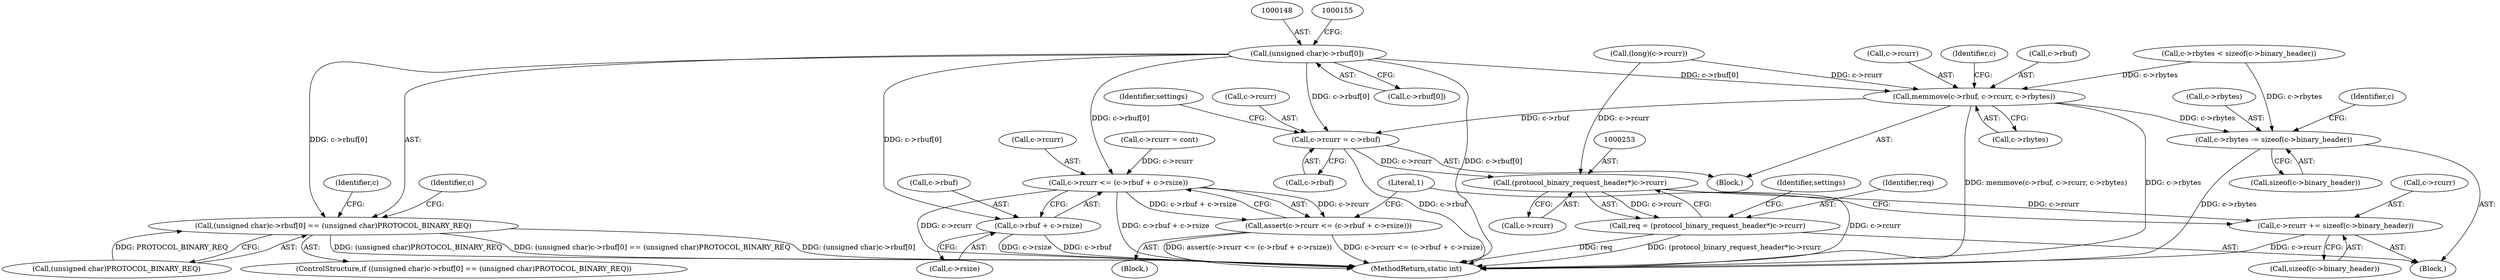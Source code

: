 digraph "0_memcached_75cc83685e103bc8ba380a57468c8f04413033f9@array" {
"1000147" [label="(Call,(unsigned char)c->rbuf[0])"];
"1000146" [label="(Call,(unsigned char)c->rbuf[0] == (unsigned char)PROTOCOL_BINARY_REQ)"];
"1000219" [label="(Call,memmove(c->rbuf, c->rcurr, c->rbytes))"];
"1000229" [label="(Call,c->rcurr = c->rbuf)"];
"1000252" [label="(Call,(protocol_binary_request_header*)c->rcurr)"];
"1000250" [label="(Call,req = (protocol_binary_request_header*)c->rcurr)"];
"1000462" [label="(Call,c->rcurr += sizeof(c->binary_header))"];
"1000454" [label="(Call,c->rbytes -= sizeof(c->binary_header))"];
"1000590" [label="(Call,c->rcurr <= (c->rbuf + c->rsize))"];
"1000589" [label="(Call,assert(c->rcurr <= (c->rbuf + c->rsize)))"];
"1000594" [label="(Call,c->rbuf + c->rsize)"];
"1000251" [label="(Identifier,req)"];
"1000160" [label="(Identifier,c)"];
"1000595" [label="(Call,c->rbuf)"];
"1000603" [label="(MethodReturn,static int)"];
"1000219" [label="(Call,memmove(c->rbuf, c->rcurr, c->rbytes))"];
"1000454" [label="(Call,c->rbytes -= sizeof(c->binary_header))"];
"1000589" [label="(Call,assert(c->rcurr <= (c->rbuf + c->rsize)))"];
"1000598" [label="(Call,c->rsize)"];
"1000146" [label="(Call,(unsigned char)c->rbuf[0] == (unsigned char)PROTOCOL_BINARY_REQ)"];
"1000590" [label="(Call,c->rcurr <= (c->rbuf + c->rsize))"];
"1000250" [label="(Call,req = (protocol_binary_request_header*)c->rcurr)"];
"1000211" [label="(Call,(long)(c->rcurr))"];
"1000584" [label="(Call,c->rcurr = cont)"];
"1000229" [label="(Call,c->rcurr = c->rbuf)"];
"1000458" [label="(Call,sizeof(c->binary_header))"];
"1000154" [label="(Call,(unsigned char)PROTOCOL_BINARY_REQ)"];
"1000254" [label="(Call,c->rcurr)"];
"1000602" [label="(Literal,1)"];
"1000167" [label="(Identifier,c)"];
"1000464" [label="(Identifier,c)"];
"1000471" [label="(Block,)"];
"1000239" [label="(Identifier,settings)"];
"1000149" [label="(Call,c->rbuf[0])"];
"1000230" [label="(Call,c->rcurr)"];
"1000466" [label="(Call,sizeof(c->binary_header))"];
"1000260" [label="(Identifier,settings)"];
"1000195" [label="(Call,c->rbytes < sizeof(c->binary_header))"];
"1000462" [label="(Call,c->rcurr += sizeof(c->binary_header))"];
"1000233" [label="(Call,c->rbuf)"];
"1000220" [label="(Call,c->rbuf)"];
"1000463" [label="(Call,c->rcurr)"];
"1000147" [label="(Call,(unsigned char)c->rbuf[0])"];
"1000218" [label="(Block,)"];
"1000145" [label="(ControlStructure,if ((unsigned char)c->rbuf[0] == (unsigned char)PROTOCOL_BINARY_REQ))"];
"1000223" [label="(Call,c->rcurr)"];
"1000252" [label="(Call,(protocol_binary_request_header*)c->rcurr)"];
"1000207" [label="(Block,)"];
"1000591" [label="(Call,c->rcurr)"];
"1000594" [label="(Call,c->rbuf + c->rsize)"];
"1000226" [label="(Call,c->rbytes)"];
"1000231" [label="(Identifier,c)"];
"1000455" [label="(Call,c->rbytes)"];
"1000147" -> "1000146"  [label="AST: "];
"1000147" -> "1000149"  [label="CFG: "];
"1000148" -> "1000147"  [label="AST: "];
"1000149" -> "1000147"  [label="AST: "];
"1000155" -> "1000147"  [label="CFG: "];
"1000147" -> "1000603"  [label="DDG: c->rbuf[0]"];
"1000147" -> "1000146"  [label="DDG: c->rbuf[0]"];
"1000147" -> "1000219"  [label="DDG: c->rbuf[0]"];
"1000147" -> "1000229"  [label="DDG: c->rbuf[0]"];
"1000147" -> "1000590"  [label="DDG: c->rbuf[0]"];
"1000147" -> "1000594"  [label="DDG: c->rbuf[0]"];
"1000146" -> "1000145"  [label="AST: "];
"1000146" -> "1000154"  [label="CFG: "];
"1000154" -> "1000146"  [label="AST: "];
"1000160" -> "1000146"  [label="CFG: "];
"1000167" -> "1000146"  [label="CFG: "];
"1000146" -> "1000603"  [label="DDG: (unsigned char)PROTOCOL_BINARY_REQ"];
"1000146" -> "1000603"  [label="DDG: (unsigned char)c->rbuf[0] == (unsigned char)PROTOCOL_BINARY_REQ"];
"1000146" -> "1000603"  [label="DDG: (unsigned char)c->rbuf[0]"];
"1000154" -> "1000146"  [label="DDG: PROTOCOL_BINARY_REQ"];
"1000219" -> "1000218"  [label="AST: "];
"1000219" -> "1000226"  [label="CFG: "];
"1000220" -> "1000219"  [label="AST: "];
"1000223" -> "1000219"  [label="AST: "];
"1000226" -> "1000219"  [label="AST: "];
"1000231" -> "1000219"  [label="CFG: "];
"1000219" -> "1000603"  [label="DDG: c->rbytes"];
"1000219" -> "1000603"  [label="DDG: memmove(c->rbuf, c->rcurr, c->rbytes)"];
"1000211" -> "1000219"  [label="DDG: c->rcurr"];
"1000195" -> "1000219"  [label="DDG: c->rbytes"];
"1000219" -> "1000229"  [label="DDG: c->rbuf"];
"1000219" -> "1000454"  [label="DDG: c->rbytes"];
"1000229" -> "1000218"  [label="AST: "];
"1000229" -> "1000233"  [label="CFG: "];
"1000230" -> "1000229"  [label="AST: "];
"1000233" -> "1000229"  [label="AST: "];
"1000239" -> "1000229"  [label="CFG: "];
"1000229" -> "1000603"  [label="DDG: c->rbuf"];
"1000229" -> "1000252"  [label="DDG: c->rcurr"];
"1000252" -> "1000250"  [label="AST: "];
"1000252" -> "1000254"  [label="CFG: "];
"1000253" -> "1000252"  [label="AST: "];
"1000254" -> "1000252"  [label="AST: "];
"1000250" -> "1000252"  [label="CFG: "];
"1000252" -> "1000603"  [label="DDG: c->rcurr"];
"1000252" -> "1000250"  [label="DDG: c->rcurr"];
"1000211" -> "1000252"  [label="DDG: c->rcurr"];
"1000252" -> "1000462"  [label="DDG: c->rcurr"];
"1000250" -> "1000207"  [label="AST: "];
"1000251" -> "1000250"  [label="AST: "];
"1000260" -> "1000250"  [label="CFG: "];
"1000250" -> "1000603"  [label="DDG: req"];
"1000250" -> "1000603"  [label="DDG: (protocol_binary_request_header*)c->rcurr"];
"1000462" -> "1000207"  [label="AST: "];
"1000462" -> "1000466"  [label="CFG: "];
"1000463" -> "1000462"  [label="AST: "];
"1000466" -> "1000462"  [label="AST: "];
"1000602" -> "1000462"  [label="CFG: "];
"1000462" -> "1000603"  [label="DDG: c->rcurr"];
"1000454" -> "1000207"  [label="AST: "];
"1000454" -> "1000458"  [label="CFG: "];
"1000455" -> "1000454"  [label="AST: "];
"1000458" -> "1000454"  [label="AST: "];
"1000464" -> "1000454"  [label="CFG: "];
"1000454" -> "1000603"  [label="DDG: c->rbytes"];
"1000195" -> "1000454"  [label="DDG: c->rbytes"];
"1000590" -> "1000589"  [label="AST: "];
"1000590" -> "1000594"  [label="CFG: "];
"1000591" -> "1000590"  [label="AST: "];
"1000594" -> "1000590"  [label="AST: "];
"1000589" -> "1000590"  [label="CFG: "];
"1000590" -> "1000603"  [label="DDG: c->rcurr"];
"1000590" -> "1000603"  [label="DDG: c->rbuf + c->rsize"];
"1000590" -> "1000589"  [label="DDG: c->rcurr"];
"1000590" -> "1000589"  [label="DDG: c->rbuf + c->rsize"];
"1000584" -> "1000590"  [label="DDG: c->rcurr"];
"1000589" -> "1000471"  [label="AST: "];
"1000602" -> "1000589"  [label="CFG: "];
"1000589" -> "1000603"  [label="DDG: assert(c->rcurr <= (c->rbuf + c->rsize))"];
"1000589" -> "1000603"  [label="DDG: c->rcurr <= (c->rbuf + c->rsize)"];
"1000594" -> "1000598"  [label="CFG: "];
"1000595" -> "1000594"  [label="AST: "];
"1000598" -> "1000594"  [label="AST: "];
"1000594" -> "1000603"  [label="DDG: c->rsize"];
"1000594" -> "1000603"  [label="DDG: c->rbuf"];
}
